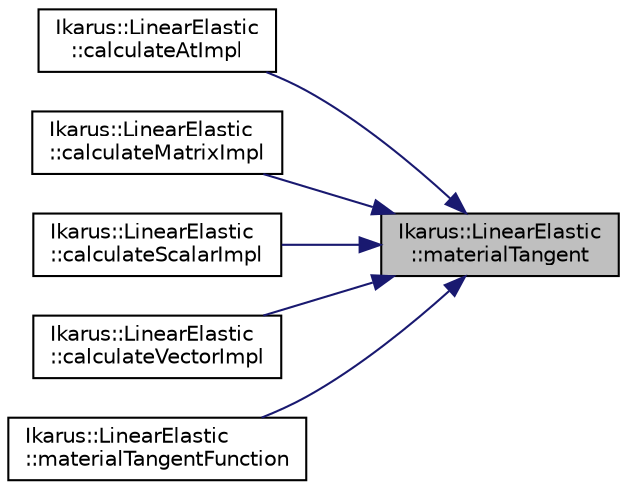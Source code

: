 digraph "Ikarus::LinearElastic::materialTangent"
{
 // LATEX_PDF_SIZE
  edge [fontname="Helvetica",fontsize="10",labelfontname="Helvetica",labelfontsize="10"];
  node [fontname="Helvetica",fontsize="10",shape=record];
  rankdir="RL";
  Node1 [label="Ikarus::LinearElastic\l::materialTangent",height=0.2,width=0.4,color="black", fillcolor="grey75", style="filled", fontcolor="black",tooltip="Gets the material tangent matrix for the linear elastic material."];
  Node1 -> Node2 [dir="back",color="midnightblue",fontsize="10",style="solid",fontname="Helvetica"];
  Node2 [label="Ikarus::LinearElastic\l::calculateAtImpl",height=0.2,width=0.4,color="black", fillcolor="white", style="filled",URL="$a01432.html#accd82b0a732d5d95d078da1f68e02049",tooltip="Calculates a requested result at a specific local position."];
  Node1 -> Node3 [dir="back",color="midnightblue",fontsize="10",style="solid",fontname="Helvetica"];
  Node3 [label="Ikarus::LinearElastic\l::calculateMatrixImpl",height=0.2,width=0.4,color="black", fillcolor="white", style="filled",URL="$a01432.html#aaccaa2b9ee5c942b6f60d3068aced6e4",tooltip=" "];
  Node1 -> Node4 [dir="back",color="midnightblue",fontsize="10",style="solid",fontname="Helvetica"];
  Node4 [label="Ikarus::LinearElastic\l::calculateScalarImpl",height=0.2,width=0.4,color="black", fillcolor="white", style="filled",URL="$a01432.html#a28498b1fc6009e9b9d4def6843885071",tooltip=" "];
  Node1 -> Node5 [dir="back",color="midnightblue",fontsize="10",style="solid",fontname="Helvetica"];
  Node5 [label="Ikarus::LinearElastic\l::calculateVectorImpl",height=0.2,width=0.4,color="black", fillcolor="white", style="filled",URL="$a01432.html#a6a8fa2f60b478ea1e11ea863d4436f93",tooltip=" "];
  Node1 -> Node6 [dir="back",color="midnightblue",fontsize="10",style="solid",fontname="Helvetica"];
  Node6 [label="Ikarus::LinearElastic\l::materialTangentFunction",height=0.2,width=0.4,color="black", fillcolor="white", style="filled",URL="$a01432.html#a361f115e45db4e44f03b88b5df14264a",tooltip="Gets the material tangent function for the given Requirement."];
}
